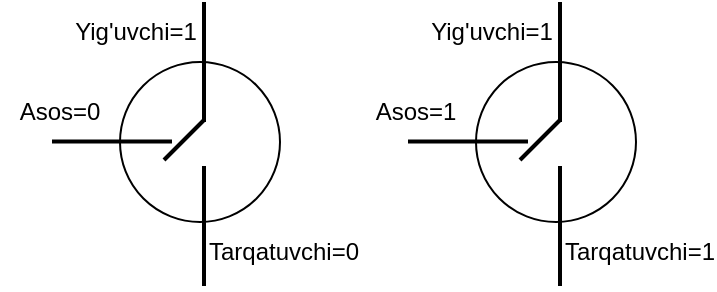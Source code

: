 <mxfile version="26.0.16">
  <diagram name="Page-1" id="4meyUS6zvRIcmUm-TQJn">
    <mxGraphModel dx="500" dy="288" grid="1" gridSize="10" guides="1" tooltips="1" connect="1" arrows="1" fold="1" page="1" pageScale="1" pageWidth="850" pageHeight="1100" math="0" shadow="0">
      <root>
        <mxCell id="0" />
        <mxCell id="1" parent="0" />
        <mxCell id="xmy9EEC2zoLijDq-EKh_-2" value="" style="ellipse;whiteSpace=wrap;html=1;aspect=fixed;fillColor=none;" vertex="1" parent="1">
          <mxGeometry x="118" y="40" width="80" height="80" as="geometry" />
        </mxCell>
        <mxCell id="xmy9EEC2zoLijDq-EKh_-3" value="" style="endArrow=none;html=1;rounded=0;strokeWidth=2;" edge="1" parent="1">
          <mxGeometry width="50" height="50" relative="1" as="geometry">
            <mxPoint x="160" y="70" as="sourcePoint" />
            <mxPoint x="160" y="10" as="targetPoint" />
          </mxGeometry>
        </mxCell>
        <mxCell id="xmy9EEC2zoLijDq-EKh_-5" value="" style="endArrow=none;html=1;rounded=0;strokeWidth=2;" edge="1" parent="1">
          <mxGeometry width="50" height="50" relative="1" as="geometry">
            <mxPoint x="160" y="152" as="sourcePoint" />
            <mxPoint x="160" y="92" as="targetPoint" />
          </mxGeometry>
        </mxCell>
        <mxCell id="xmy9EEC2zoLijDq-EKh_-6" value="" style="endArrow=none;html=1;rounded=0;strokeWidth=2;" edge="1" parent="1">
          <mxGeometry width="50" height="50" relative="1" as="geometry">
            <mxPoint x="84" y="79.71" as="sourcePoint" />
            <mxPoint x="144" y="79.71" as="targetPoint" />
          </mxGeometry>
        </mxCell>
        <mxCell id="xmy9EEC2zoLijDq-EKh_-7" value="" style="endArrow=none;html=1;rounded=0;strokeWidth=2;" edge="1" parent="1">
          <mxGeometry width="50" height="50" relative="1" as="geometry">
            <mxPoint x="140" y="89" as="sourcePoint" />
            <mxPoint x="160" y="69" as="targetPoint" />
          </mxGeometry>
        </mxCell>
        <mxCell id="xmy9EEC2zoLijDq-EKh_-8" value="Yig&#39;uvchi=1" style="text;html=1;align=center;verticalAlign=middle;whiteSpace=wrap;rounded=0;" vertex="1" parent="1">
          <mxGeometry x="96" y="10" width="60" height="30" as="geometry" />
        </mxCell>
        <mxCell id="xmy9EEC2zoLijDq-EKh_-9" value="Asos=0" style="text;html=1;align=center;verticalAlign=middle;whiteSpace=wrap;rounded=0;" vertex="1" parent="1">
          <mxGeometry x="58" y="50" width="60" height="30" as="geometry" />
        </mxCell>
        <mxCell id="xmy9EEC2zoLijDq-EKh_-10" value="Tarqatuvchi=0" style="text;html=1;align=center;verticalAlign=middle;whiteSpace=wrap;rounded=0;" vertex="1" parent="1">
          <mxGeometry x="170" y="120" width="60" height="30" as="geometry" />
        </mxCell>
        <mxCell id="xmy9EEC2zoLijDq-EKh_-11" value="" style="ellipse;whiteSpace=wrap;html=1;aspect=fixed;fillColor=none;" vertex="1" parent="1">
          <mxGeometry x="296" y="40" width="80" height="80" as="geometry" />
        </mxCell>
        <mxCell id="xmy9EEC2zoLijDq-EKh_-12" value="" style="endArrow=none;html=1;rounded=0;strokeWidth=2;" edge="1" parent="1">
          <mxGeometry width="50" height="50" relative="1" as="geometry">
            <mxPoint x="338" y="70" as="sourcePoint" />
            <mxPoint x="338" y="10" as="targetPoint" />
          </mxGeometry>
        </mxCell>
        <mxCell id="xmy9EEC2zoLijDq-EKh_-13" value="" style="endArrow=none;html=1;rounded=0;strokeWidth=2;" edge="1" parent="1">
          <mxGeometry width="50" height="50" relative="1" as="geometry">
            <mxPoint x="338" y="152" as="sourcePoint" />
            <mxPoint x="338" y="92" as="targetPoint" />
          </mxGeometry>
        </mxCell>
        <mxCell id="xmy9EEC2zoLijDq-EKh_-14" value="" style="endArrow=none;html=1;rounded=0;strokeWidth=2;" edge="1" parent="1">
          <mxGeometry width="50" height="50" relative="1" as="geometry">
            <mxPoint x="262" y="79.71" as="sourcePoint" />
            <mxPoint x="322" y="79.71" as="targetPoint" />
          </mxGeometry>
        </mxCell>
        <mxCell id="xmy9EEC2zoLijDq-EKh_-15" value="" style="endArrow=none;html=1;rounded=0;strokeWidth=2;" edge="1" parent="1">
          <mxGeometry width="50" height="50" relative="1" as="geometry">
            <mxPoint x="318" y="89" as="sourcePoint" />
            <mxPoint x="338" y="69" as="targetPoint" />
          </mxGeometry>
        </mxCell>
        <mxCell id="xmy9EEC2zoLijDq-EKh_-16" value="Yig&#39;uvchi=1" style="text;html=1;align=center;verticalAlign=middle;whiteSpace=wrap;rounded=0;" vertex="1" parent="1">
          <mxGeometry x="274" y="10" width="60" height="30" as="geometry" />
        </mxCell>
        <mxCell id="xmy9EEC2zoLijDq-EKh_-17" value="Asos=1" style="text;html=1;align=center;verticalAlign=middle;whiteSpace=wrap;rounded=0;" vertex="1" parent="1">
          <mxGeometry x="236" y="50" width="60" height="30" as="geometry" />
        </mxCell>
        <mxCell id="xmy9EEC2zoLijDq-EKh_-18" value="Tarqatuvchi=1" style="text;html=1;align=center;verticalAlign=middle;whiteSpace=wrap;rounded=0;" vertex="1" parent="1">
          <mxGeometry x="348" y="120" width="60" height="30" as="geometry" />
        </mxCell>
      </root>
    </mxGraphModel>
  </diagram>
</mxfile>
